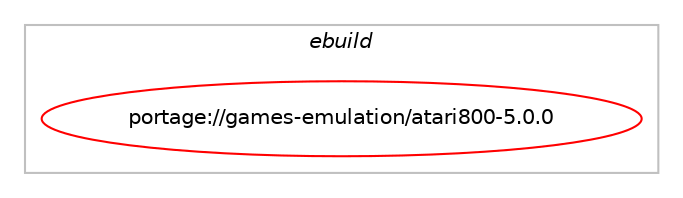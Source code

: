 digraph prolog {

# *************
# Graph options
# *************

newrank=true;
concentrate=true;
compound=true;
graph [rankdir=LR,fontname=Helvetica,fontsize=10,ranksep=1.5];#, ranksep=2.5, nodesep=0.2];
edge  [arrowhead=vee];
node  [fontname=Helvetica,fontsize=10];

# **********
# The ebuild
# **********

subgraph cluster_leftcol {
color=gray;
label=<<i>ebuild</i>>;
id [label="portage://games-emulation/atari800-5.0.0", color=red, width=4, href="../games-emulation/atari800-5.0.0.svg"];
}

# ****************
# The dependencies
# ****************

subgraph cluster_midcol {
color=gray;
label=<<i>dependencies</i>>;
subgraph cluster_compile {
fillcolor="#eeeeee";
style=filled;
label=<<i>compile</i>>;
# *** BEGIN UNKNOWN DEPENDENCY TYPE (TODO) ***
# id -> equal(use_conditional_group(negative,sdl,portage://games-emulation/atari800-5.0.0,[package_dependency(portage://games-emulation/atari800-5.0.0,install,no,sys-libs,ncurses,none,[,,],any_same_slot,[])]))
# *** END UNKNOWN DEPENDENCY TYPE (TODO) ***

# *** BEGIN UNKNOWN DEPENDENCY TYPE (TODO) ***
# id -> equal(use_conditional_group(positive,encode-mp3,portage://games-emulation/atari800-5.0.0,[package_dependency(portage://games-emulation/atari800-5.0.0,install,no,media-sound,lame,none,[,,],[],[])]))
# *** END UNKNOWN DEPENDENCY TYPE (TODO) ***

# *** BEGIN UNKNOWN DEPENDENCY TYPE (TODO) ***
# id -> equal(use_conditional_group(positive,readline,portage://games-emulation/atari800-5.0.0,[package_dependency(portage://games-emulation/atari800-5.0.0,install,no,sys-libs,readline,none,[,,],any_same_slot,[]),package_dependency(portage://games-emulation/atari800-5.0.0,install,no,sys-libs,ncurses,none,[,,],any_same_slot,[])]))
# *** END UNKNOWN DEPENDENCY TYPE (TODO) ***

# *** BEGIN UNKNOWN DEPENDENCY TYPE (TODO) ***
# id -> equal(use_conditional_group(positive,sdl,portage://games-emulation/atari800-5.0.0,[package_dependency(portage://games-emulation/atari800-5.0.0,install,no,media-libs,libsdl,greaterequal,[1.2.0,,,1.2.0],[],[use(enable(joystick),none),use(optenable(opengl),none),use(optenable(sound),none),use(enable(video),none)])]))
# *** END UNKNOWN DEPENDENCY TYPE (TODO) ***

# *** BEGIN UNKNOWN DEPENDENCY TYPE (TODO) ***
# id -> equal(package_dependency(portage://games-emulation/atari800-5.0.0,install,no,media-libs,libpng,none,[,,],any_same_slot,[]))
# *** END UNKNOWN DEPENDENCY TYPE (TODO) ***

# *** BEGIN UNKNOWN DEPENDENCY TYPE (TODO) ***
# id -> equal(package_dependency(portage://games-emulation/atari800-5.0.0,install,no,sys-libs,zlib,none,[,,],[],[]))
# *** END UNKNOWN DEPENDENCY TYPE (TODO) ***

}
subgraph cluster_compileandrun {
fillcolor="#eeeeee";
style=filled;
label=<<i>compile and run</i>>;
}
subgraph cluster_run {
fillcolor="#eeeeee";
style=filled;
label=<<i>run</i>>;
# *** BEGIN UNKNOWN DEPENDENCY TYPE (TODO) ***
# id -> equal(use_conditional_group(negative,sdl,portage://games-emulation/atari800-5.0.0,[package_dependency(portage://games-emulation/atari800-5.0.0,run,no,sys-libs,ncurses,none,[,,],any_same_slot,[])]))
# *** END UNKNOWN DEPENDENCY TYPE (TODO) ***

# *** BEGIN UNKNOWN DEPENDENCY TYPE (TODO) ***
# id -> equal(use_conditional_group(positive,encode-mp3,portage://games-emulation/atari800-5.0.0,[package_dependency(portage://games-emulation/atari800-5.0.0,run,no,media-sound,lame,none,[,,],[],[])]))
# *** END UNKNOWN DEPENDENCY TYPE (TODO) ***

# *** BEGIN UNKNOWN DEPENDENCY TYPE (TODO) ***
# id -> equal(use_conditional_group(positive,readline,portage://games-emulation/atari800-5.0.0,[package_dependency(portage://games-emulation/atari800-5.0.0,run,no,sys-libs,readline,none,[,,],any_same_slot,[]),package_dependency(portage://games-emulation/atari800-5.0.0,run,no,sys-libs,ncurses,none,[,,],any_same_slot,[])]))
# *** END UNKNOWN DEPENDENCY TYPE (TODO) ***

# *** BEGIN UNKNOWN DEPENDENCY TYPE (TODO) ***
# id -> equal(use_conditional_group(positive,sdl,portage://games-emulation/atari800-5.0.0,[package_dependency(portage://games-emulation/atari800-5.0.0,run,no,media-libs,libsdl,greaterequal,[1.2.0,,,1.2.0],[],[use(enable(joystick),none),use(optenable(opengl),none),use(optenable(sound),none),use(enable(video),none)])]))
# *** END UNKNOWN DEPENDENCY TYPE (TODO) ***

# *** BEGIN UNKNOWN DEPENDENCY TYPE (TODO) ***
# id -> equal(package_dependency(portage://games-emulation/atari800-5.0.0,run,no,media-libs,libpng,none,[,,],any_same_slot,[]))
# *** END UNKNOWN DEPENDENCY TYPE (TODO) ***

# *** BEGIN UNKNOWN DEPENDENCY TYPE (TODO) ***
# id -> equal(package_dependency(portage://games-emulation/atari800-5.0.0,run,no,sys-libs,zlib,none,[,,],[],[]))
# *** END UNKNOWN DEPENDENCY TYPE (TODO) ***

}
}

# **************
# The candidates
# **************

subgraph cluster_choices {
rank=same;
color=gray;
label=<<i>candidates</i>>;

}

}

